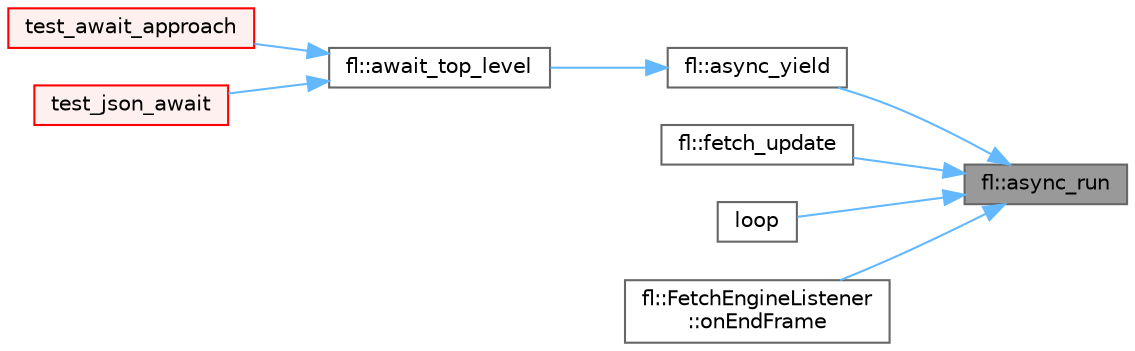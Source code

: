 digraph "fl::async_run"
{
 // INTERACTIVE_SVG=YES
 // LATEX_PDF_SIZE
  bgcolor="transparent";
  edge [fontname=Helvetica,fontsize=10,labelfontname=Helvetica,labelfontsize=10];
  node [fontname=Helvetica,fontsize=10,shape=box,height=0.2,width=0.4];
  rankdir="RL";
  Node1 [id="Node000001",label="fl::async_run",height=0.2,width=0.4,color="gray40", fillcolor="grey60", style="filled", fontcolor="black",tooltip="Run all registered async tasks once."];
  Node1 -> Node2 [id="edge1_Node000001_Node000002",dir="back",color="steelblue1",style="solid",tooltip=" "];
  Node2 [id="Node000002",label="fl::async_yield",height=0.2,width=0.4,color="grey40", fillcolor="white", style="filled",URL="$d4/d36/namespacefl_a490bb1b7e97181543efd2c62768edda8.html#a490bb1b7e97181543efd2c62768edda8",tooltip="Platform-specific async yield function."];
  Node2 -> Node3 [id="edge2_Node000002_Node000003",dir="back",color="steelblue1",style="solid",tooltip=" "];
  Node3 [id="Node000003",label="fl::await_top_level",height=0.2,width=0.4,color="grey40", fillcolor="white", style="filled",URL="$d4/d36/namespacefl_a422168cc1b8dc2e0a10dfedf921ac003.html#a422168cc1b8dc2e0a10dfedf921ac003",tooltip="Synchronously wait for a promise to complete (ONLY safe in top-level contexts)"];
  Node3 -> Node4 [id="edge3_Node000003_Node000004",dir="back",color="steelblue1",style="solid",tooltip=" "];
  Node4 [id="Node000004",label="test_await_approach",height=0.2,width=0.4,color="red", fillcolor="#FFF0F0", style="filled",URL="$d5/dec/_net_test_real_8h_a75e6549812ad7bff897e0c92a225878a.html#a75e6549812ad7bff897e0c92a225878a",tooltip=" "];
  Node3 -> Node6 [id="edge4_Node000003_Node000006",dir="back",color="steelblue1",style="solid",tooltip=" "];
  Node6 [id="Node000006",label="test_json_await",height=0.2,width=0.4,color="red", fillcolor="#FFF0F0", style="filled",URL="$d5/dec/_net_test_real_8h_a648cd3d90f8e240cbbfe5cb934057124.html#a648cd3d90f8e240cbbfe5cb934057124",tooltip="APPROACH 4: JSON Response with await pattern   Same JSON handling but using await_top_level for synch..."];
  Node1 -> Node7 [id="edge5_Node000001_Node000007",dir="back",color="steelblue1",style="solid",tooltip=" "];
  Node7 [id="Node000007",label="fl::fetch_update",height=0.2,width=0.4,color="grey40", fillcolor="white", style="filled",URL="$d4/d36/namespacefl_a32df246b375c92eca035330e08a84c79.html#a32df246b375c92eca035330e08a84c79",tooltip="Legacy manual update for fetch promises (use fl::async_run() for new code)"];
  Node1 -> Node8 [id="edge6_Node000001_Node000008",dir="back",color="steelblue1",style="solid",tooltip=" "];
  Node8 [id="Node000008",label="loop",height=0.2,width=0.4,color="grey40", fillcolor="white", style="filled",URL="$d5/d1b/examples_2_async_2async_8h_afe461d27b9c48d5921c00d521181f12f.html#afe461d27b9c48d5921c00d521181f12f",tooltip=" "];
  Node1 -> Node9 [id="edge7_Node000001_Node000009",dir="back",color="steelblue1",style="solid",tooltip=" "];
  Node9 [id="Node000009",label="fl::FetchEngineListener\l::onEndFrame",height=0.2,width=0.4,color="grey40", fillcolor="white", style="filled",URL="$d5/d69/classfl_1_1_fetch_engine_listener_abdd28a0ff482cd6b1a1ee9fb72d5656d.html#abdd28a0ff482cd6b1a1ee9fb72d5656d",tooltip=" "];
}
